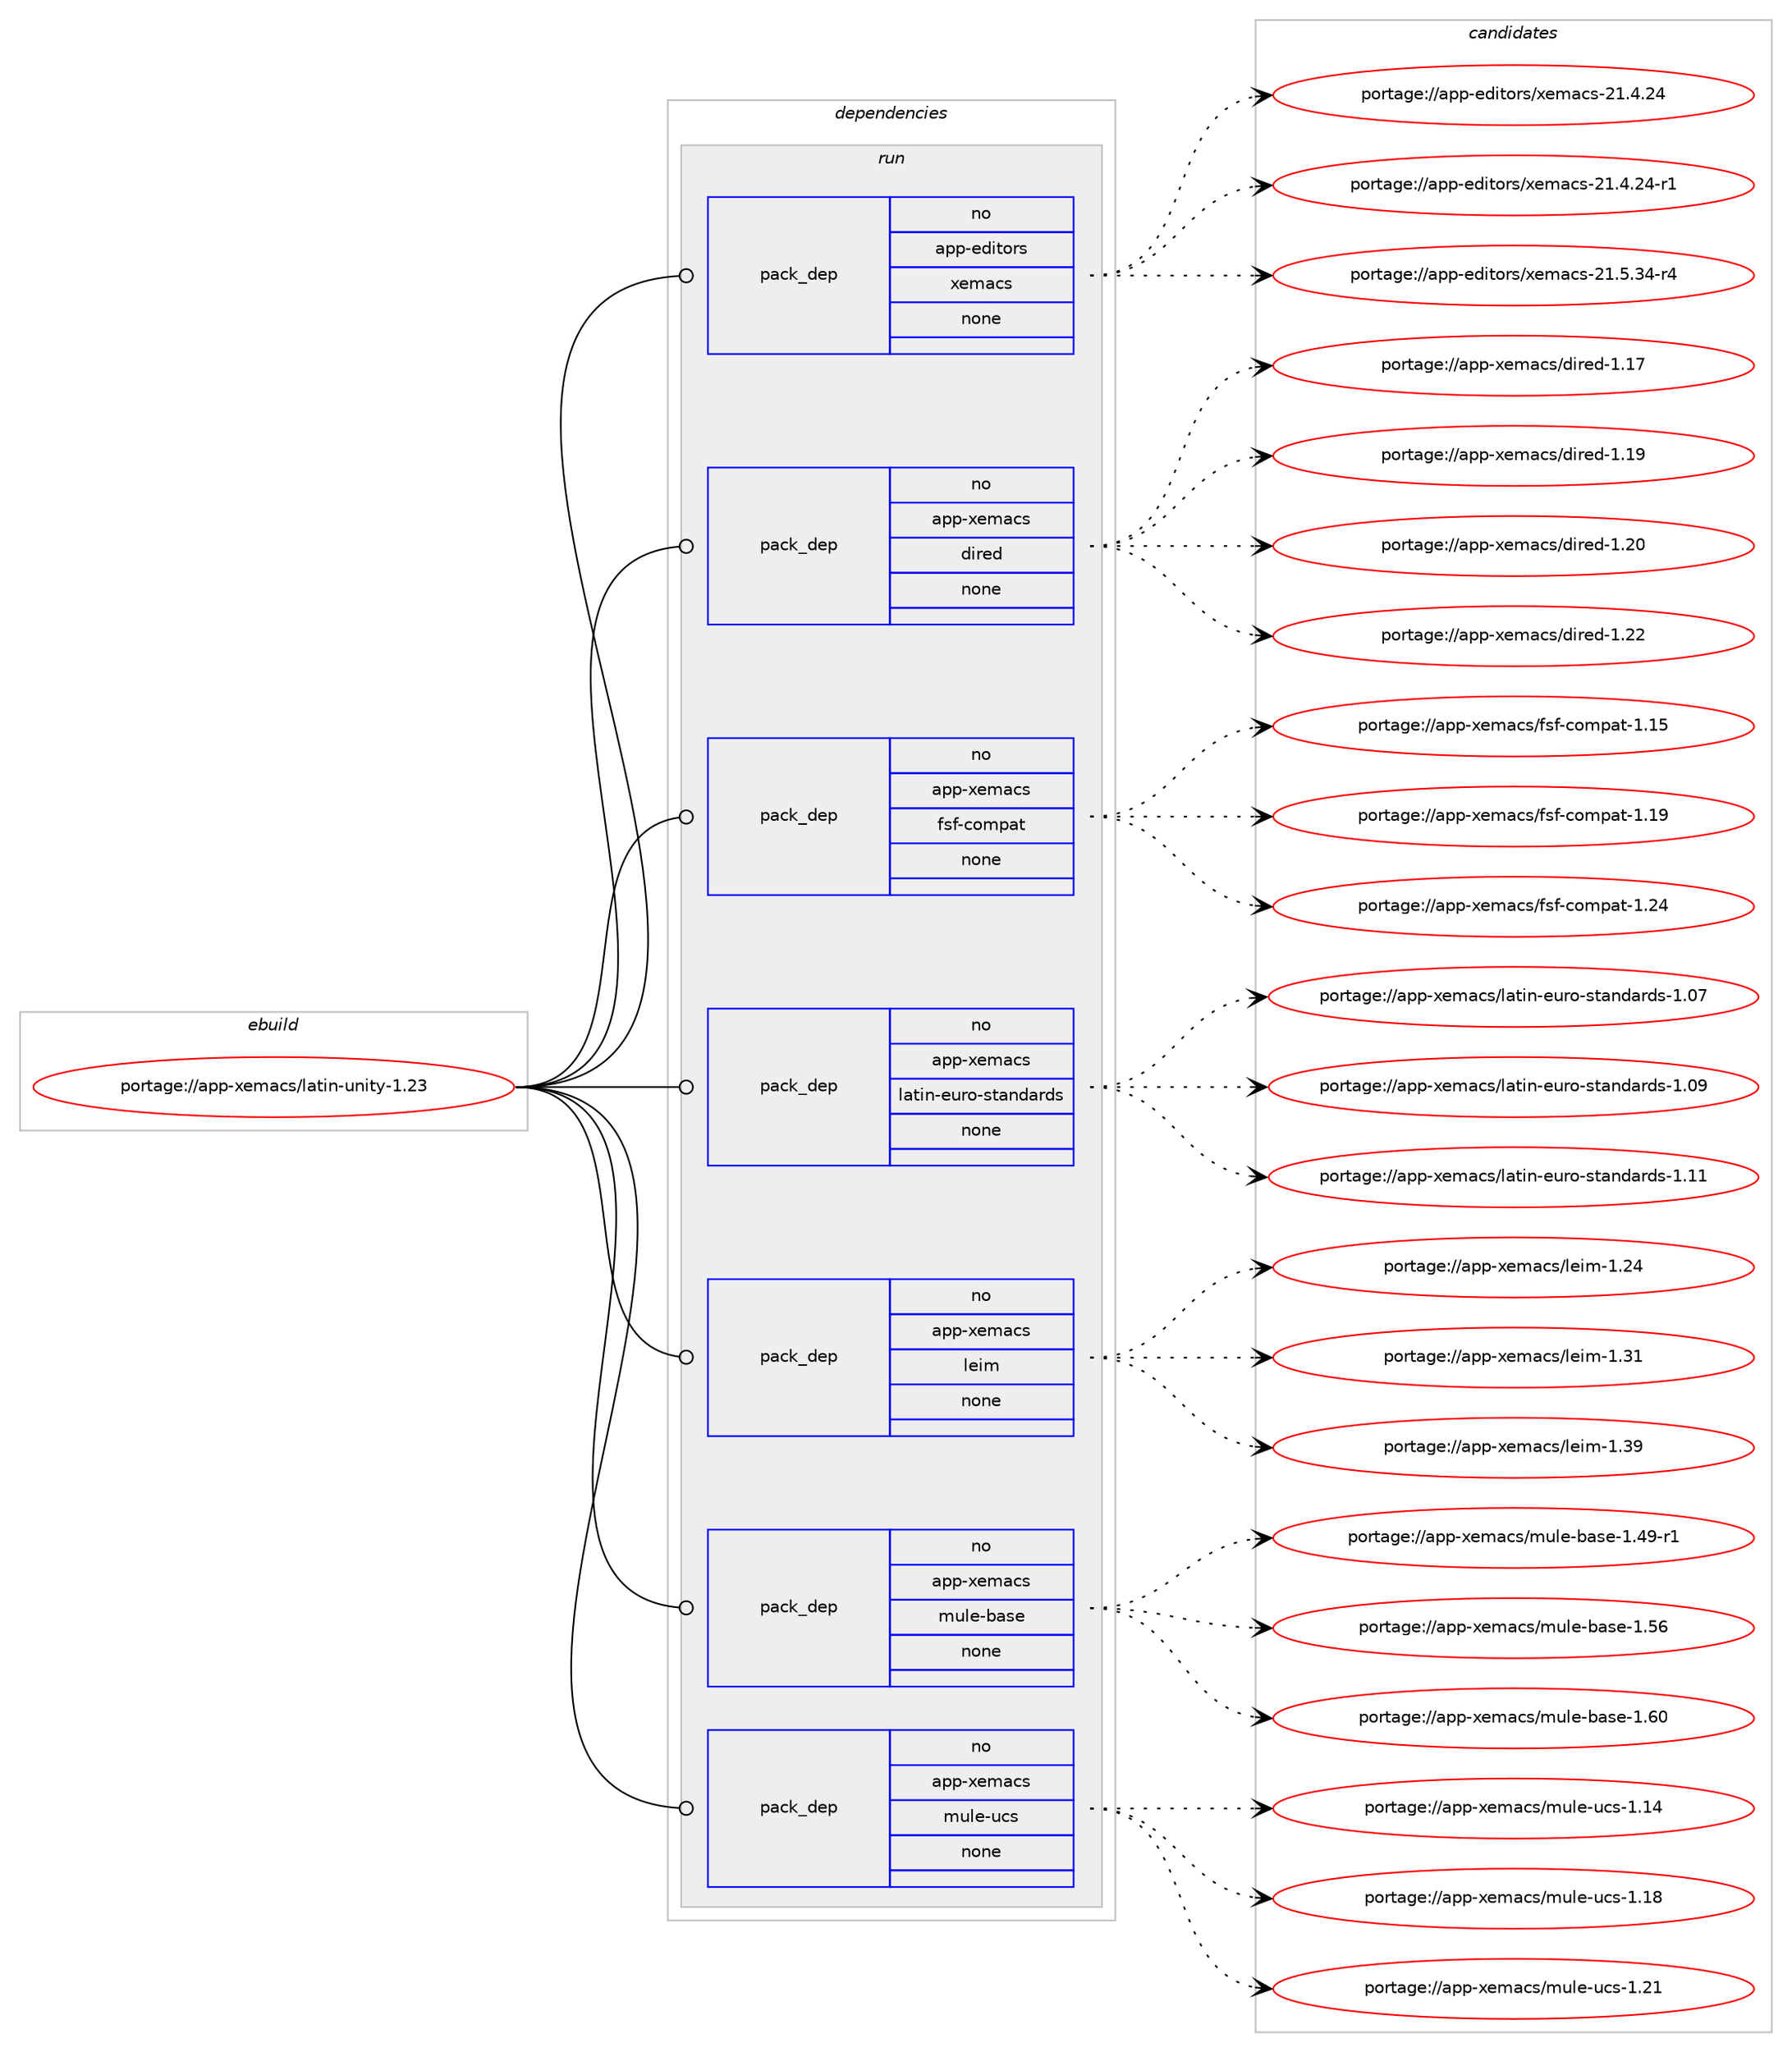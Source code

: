 digraph prolog {

# *************
# Graph options
# *************

newrank=true;
concentrate=true;
compound=true;
graph [rankdir=LR,fontname=Helvetica,fontsize=10,ranksep=1.5];#, ranksep=2.5, nodesep=0.2];
edge  [arrowhead=vee];
node  [fontname=Helvetica,fontsize=10];

# **********
# The ebuild
# **********

subgraph cluster_leftcol {
color=gray;
rank=same;
label=<<i>ebuild</i>>;
id [label="portage://app-xemacs/latin-unity-1.23", color=red, width=4, href="../app-xemacs/latin-unity-1.23.svg"];
}

# ****************
# The dependencies
# ****************

subgraph cluster_midcol {
color=gray;
label=<<i>dependencies</i>>;
subgraph cluster_compile {
fillcolor="#eeeeee";
style=filled;
label=<<i>compile</i>>;
}
subgraph cluster_compileandrun {
fillcolor="#eeeeee";
style=filled;
label=<<i>compile and run</i>>;
}
subgraph cluster_run {
fillcolor="#eeeeee";
style=filled;
label=<<i>run</i>>;
subgraph pack37936 {
dependency50779 [label=<<TABLE BORDER="0" CELLBORDER="1" CELLSPACING="0" CELLPADDING="4" WIDTH="220"><TR><TD ROWSPAN="6" CELLPADDING="30">pack_dep</TD></TR><TR><TD WIDTH="110">no</TD></TR><TR><TD>app-editors</TD></TR><TR><TD>xemacs</TD></TR><TR><TD>none</TD></TR><TR><TD></TD></TR></TABLE>>, shape=none, color=blue];
}
id:e -> dependency50779:w [weight=20,style="solid",arrowhead="odot"];
subgraph pack37937 {
dependency50780 [label=<<TABLE BORDER="0" CELLBORDER="1" CELLSPACING="0" CELLPADDING="4" WIDTH="220"><TR><TD ROWSPAN="6" CELLPADDING="30">pack_dep</TD></TR><TR><TD WIDTH="110">no</TD></TR><TR><TD>app-xemacs</TD></TR><TR><TD>dired</TD></TR><TR><TD>none</TD></TR><TR><TD></TD></TR></TABLE>>, shape=none, color=blue];
}
id:e -> dependency50780:w [weight=20,style="solid",arrowhead="odot"];
subgraph pack37938 {
dependency50781 [label=<<TABLE BORDER="0" CELLBORDER="1" CELLSPACING="0" CELLPADDING="4" WIDTH="220"><TR><TD ROWSPAN="6" CELLPADDING="30">pack_dep</TD></TR><TR><TD WIDTH="110">no</TD></TR><TR><TD>app-xemacs</TD></TR><TR><TD>fsf-compat</TD></TR><TR><TD>none</TD></TR><TR><TD></TD></TR></TABLE>>, shape=none, color=blue];
}
id:e -> dependency50781:w [weight=20,style="solid",arrowhead="odot"];
subgraph pack37939 {
dependency50782 [label=<<TABLE BORDER="0" CELLBORDER="1" CELLSPACING="0" CELLPADDING="4" WIDTH="220"><TR><TD ROWSPAN="6" CELLPADDING="30">pack_dep</TD></TR><TR><TD WIDTH="110">no</TD></TR><TR><TD>app-xemacs</TD></TR><TR><TD>latin-euro-standards</TD></TR><TR><TD>none</TD></TR><TR><TD></TD></TR></TABLE>>, shape=none, color=blue];
}
id:e -> dependency50782:w [weight=20,style="solid",arrowhead="odot"];
subgraph pack37940 {
dependency50783 [label=<<TABLE BORDER="0" CELLBORDER="1" CELLSPACING="0" CELLPADDING="4" WIDTH="220"><TR><TD ROWSPAN="6" CELLPADDING="30">pack_dep</TD></TR><TR><TD WIDTH="110">no</TD></TR><TR><TD>app-xemacs</TD></TR><TR><TD>leim</TD></TR><TR><TD>none</TD></TR><TR><TD></TD></TR></TABLE>>, shape=none, color=blue];
}
id:e -> dependency50783:w [weight=20,style="solid",arrowhead="odot"];
subgraph pack37941 {
dependency50784 [label=<<TABLE BORDER="0" CELLBORDER="1" CELLSPACING="0" CELLPADDING="4" WIDTH="220"><TR><TD ROWSPAN="6" CELLPADDING="30">pack_dep</TD></TR><TR><TD WIDTH="110">no</TD></TR><TR><TD>app-xemacs</TD></TR><TR><TD>mule-base</TD></TR><TR><TD>none</TD></TR><TR><TD></TD></TR></TABLE>>, shape=none, color=blue];
}
id:e -> dependency50784:w [weight=20,style="solid",arrowhead="odot"];
subgraph pack37942 {
dependency50785 [label=<<TABLE BORDER="0" CELLBORDER="1" CELLSPACING="0" CELLPADDING="4" WIDTH="220"><TR><TD ROWSPAN="6" CELLPADDING="30">pack_dep</TD></TR><TR><TD WIDTH="110">no</TD></TR><TR><TD>app-xemacs</TD></TR><TR><TD>mule-ucs</TD></TR><TR><TD>none</TD></TR><TR><TD></TD></TR></TABLE>>, shape=none, color=blue];
}
id:e -> dependency50785:w [weight=20,style="solid",arrowhead="odot"];
}
}

# **************
# The candidates
# **************

subgraph cluster_choices {
rank=same;
color=gray;
label=<<i>candidates</i>>;

subgraph choice37936 {
color=black;
nodesep=1;
choiceportage97112112451011001051161111141154712010110997991154550494652465052 [label="portage://app-editors/xemacs-21.4.24", color=red, width=4,href="../app-editors/xemacs-21.4.24.svg"];
choiceportage971121124510110010511611111411547120101109979911545504946524650524511449 [label="portage://app-editors/xemacs-21.4.24-r1", color=red, width=4,href="../app-editors/xemacs-21.4.24-r1.svg"];
choiceportage971121124510110010511611111411547120101109979911545504946534651524511452 [label="portage://app-editors/xemacs-21.5.34-r4", color=red, width=4,href="../app-editors/xemacs-21.5.34-r4.svg"];
dependency50779:e -> choiceportage97112112451011001051161111141154712010110997991154550494652465052:w [style=dotted,weight="100"];
dependency50779:e -> choiceportage971121124510110010511611111411547120101109979911545504946524650524511449:w [style=dotted,weight="100"];
dependency50779:e -> choiceportage971121124510110010511611111411547120101109979911545504946534651524511452:w [style=dotted,weight="100"];
}
subgraph choice37937 {
color=black;
nodesep=1;
choiceportage97112112451201011099799115471001051141011004549464955 [label="portage://app-xemacs/dired-1.17", color=red, width=4,href="../app-xemacs/dired-1.17.svg"];
choiceportage97112112451201011099799115471001051141011004549464957 [label="portage://app-xemacs/dired-1.19", color=red, width=4,href="../app-xemacs/dired-1.19.svg"];
choiceportage97112112451201011099799115471001051141011004549465048 [label="portage://app-xemacs/dired-1.20", color=red, width=4,href="../app-xemacs/dired-1.20.svg"];
choiceportage97112112451201011099799115471001051141011004549465050 [label="portage://app-xemacs/dired-1.22", color=red, width=4,href="../app-xemacs/dired-1.22.svg"];
dependency50780:e -> choiceportage97112112451201011099799115471001051141011004549464955:w [style=dotted,weight="100"];
dependency50780:e -> choiceportage97112112451201011099799115471001051141011004549464957:w [style=dotted,weight="100"];
dependency50780:e -> choiceportage97112112451201011099799115471001051141011004549465048:w [style=dotted,weight="100"];
dependency50780:e -> choiceportage97112112451201011099799115471001051141011004549465050:w [style=dotted,weight="100"];
}
subgraph choice37938 {
color=black;
nodesep=1;
choiceportage97112112451201011099799115471021151024599111109112971164549464953 [label="portage://app-xemacs/fsf-compat-1.15", color=red, width=4,href="../app-xemacs/fsf-compat-1.15.svg"];
choiceportage97112112451201011099799115471021151024599111109112971164549464957 [label="portage://app-xemacs/fsf-compat-1.19", color=red, width=4,href="../app-xemacs/fsf-compat-1.19.svg"];
choiceportage97112112451201011099799115471021151024599111109112971164549465052 [label="portage://app-xemacs/fsf-compat-1.24", color=red, width=4,href="../app-xemacs/fsf-compat-1.24.svg"];
dependency50781:e -> choiceportage97112112451201011099799115471021151024599111109112971164549464953:w [style=dotted,weight="100"];
dependency50781:e -> choiceportage97112112451201011099799115471021151024599111109112971164549464957:w [style=dotted,weight="100"];
dependency50781:e -> choiceportage97112112451201011099799115471021151024599111109112971164549465052:w [style=dotted,weight="100"];
}
subgraph choice37939 {
color=black;
nodesep=1;
choiceportage971121124512010110997991154710897116105110451011171141114511511697110100971141001154549464855 [label="portage://app-xemacs/latin-euro-standards-1.07", color=red, width=4,href="../app-xemacs/latin-euro-standards-1.07.svg"];
choiceportage971121124512010110997991154710897116105110451011171141114511511697110100971141001154549464857 [label="portage://app-xemacs/latin-euro-standards-1.09", color=red, width=4,href="../app-xemacs/latin-euro-standards-1.09.svg"];
choiceportage971121124512010110997991154710897116105110451011171141114511511697110100971141001154549464949 [label="portage://app-xemacs/latin-euro-standards-1.11", color=red, width=4,href="../app-xemacs/latin-euro-standards-1.11.svg"];
dependency50782:e -> choiceportage971121124512010110997991154710897116105110451011171141114511511697110100971141001154549464855:w [style=dotted,weight="100"];
dependency50782:e -> choiceportage971121124512010110997991154710897116105110451011171141114511511697110100971141001154549464857:w [style=dotted,weight="100"];
dependency50782:e -> choiceportage971121124512010110997991154710897116105110451011171141114511511697110100971141001154549464949:w [style=dotted,weight="100"];
}
subgraph choice37940 {
color=black;
nodesep=1;
choiceportage97112112451201011099799115471081011051094549465052 [label="portage://app-xemacs/leim-1.24", color=red, width=4,href="../app-xemacs/leim-1.24.svg"];
choiceportage97112112451201011099799115471081011051094549465149 [label="portage://app-xemacs/leim-1.31", color=red, width=4,href="../app-xemacs/leim-1.31.svg"];
choiceportage97112112451201011099799115471081011051094549465157 [label="portage://app-xemacs/leim-1.39", color=red, width=4,href="../app-xemacs/leim-1.39.svg"];
dependency50783:e -> choiceportage97112112451201011099799115471081011051094549465052:w [style=dotted,weight="100"];
dependency50783:e -> choiceportage97112112451201011099799115471081011051094549465149:w [style=dotted,weight="100"];
dependency50783:e -> choiceportage97112112451201011099799115471081011051094549465157:w [style=dotted,weight="100"];
}
subgraph choice37941 {
color=black;
nodesep=1;
choiceportage971121124512010110997991154710911710810145989711510145494652574511449 [label="portage://app-xemacs/mule-base-1.49-r1", color=red, width=4,href="../app-xemacs/mule-base-1.49-r1.svg"];
choiceportage97112112451201011099799115471091171081014598971151014549465354 [label="portage://app-xemacs/mule-base-1.56", color=red, width=4,href="../app-xemacs/mule-base-1.56.svg"];
choiceportage97112112451201011099799115471091171081014598971151014549465448 [label="portage://app-xemacs/mule-base-1.60", color=red, width=4,href="../app-xemacs/mule-base-1.60.svg"];
dependency50784:e -> choiceportage971121124512010110997991154710911710810145989711510145494652574511449:w [style=dotted,weight="100"];
dependency50784:e -> choiceportage97112112451201011099799115471091171081014598971151014549465354:w [style=dotted,weight="100"];
dependency50784:e -> choiceportage97112112451201011099799115471091171081014598971151014549465448:w [style=dotted,weight="100"];
}
subgraph choice37942 {
color=black;
nodesep=1;
choiceportage971121124512010110997991154710911710810145117991154549464952 [label="portage://app-xemacs/mule-ucs-1.14", color=red, width=4,href="../app-xemacs/mule-ucs-1.14.svg"];
choiceportage971121124512010110997991154710911710810145117991154549464956 [label="portage://app-xemacs/mule-ucs-1.18", color=red, width=4,href="../app-xemacs/mule-ucs-1.18.svg"];
choiceportage971121124512010110997991154710911710810145117991154549465049 [label="portage://app-xemacs/mule-ucs-1.21", color=red, width=4,href="../app-xemacs/mule-ucs-1.21.svg"];
dependency50785:e -> choiceportage971121124512010110997991154710911710810145117991154549464952:w [style=dotted,weight="100"];
dependency50785:e -> choiceportage971121124512010110997991154710911710810145117991154549464956:w [style=dotted,weight="100"];
dependency50785:e -> choiceportage971121124512010110997991154710911710810145117991154549465049:w [style=dotted,weight="100"];
}
}

}
